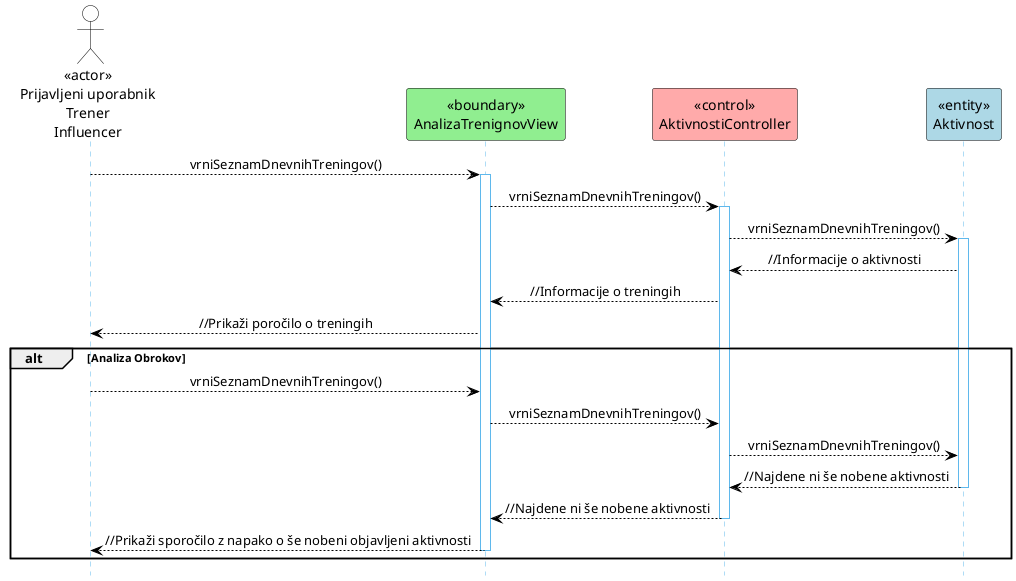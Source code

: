@startuml
hide footbox

skinparam backgroundcolor transparent
skinparam defaultTextAlignment center
skinparam actorBorderColor black
skinparam actorBackgroundColor white
skinparam arrowColor black  
skinparam sequenceLifeLineBorderColor #5FB8EC
skinparam sequenceParticipantBorderColor #Black
skinparam sequenceParticipantBackgroundColor white

actor PrijavljeniUpor as "<<actor>>\nPrijavljeni uporabnik\nTrener\nInfluencer"
participant AnalizaTrenignovView as "<<boundary>>\nAnalizaTrenignovView" #LightGreen
participant AktivnostiController as "<<control>>\nAktivnostiController" #FFAAAA
participant Aktivnost as "<<entity>>\nAktivnost" #LightBlue

PrijavljeniUpor --> AnalizaTrenignovView: vrniSeznamDnevnihTreningov()
activate AnalizaTrenignovView
AnalizaTrenignovView --> AktivnostiController: vrniSeznamDnevnihTreningov()
activate AktivnostiController
AktivnostiController --> Aktivnost: vrniSeznamDnevnihTreningov()
activate Aktivnost
Aktivnost --> AktivnostiController: //Informacije o aktivnosti
AktivnostiController --> AnalizaTrenignovView: //Informacije o treningih
AnalizaTrenignovView --> PrijavljeniUpor: //Prikaži poročilo o treningih

alt Analiza Obrokov
PrijavljeniUpor --> AnalizaTrenignovView: vrniSeznamDnevnihTreningov()
AnalizaTrenignovView --> AktivnostiController: vrniSeznamDnevnihTreningov()
AktivnostiController --> Aktivnost: vrniSeznamDnevnihTreningov()
Aktivnost --> AktivnostiController: //Najdene ni še nobene aktivnosti
deactivate Aktivnost
AktivnostiController --> AnalizaTrenignovView: //Najdene ni še nobene aktivnosti
deactivate AktivnostiController
AnalizaTrenignovView --> PrijavljeniUpor: //Prikaži sporočilo z napako o še nobeni objavljeni aktivnosti
deactivate AnalizaTrenignovView

end
@enduml
